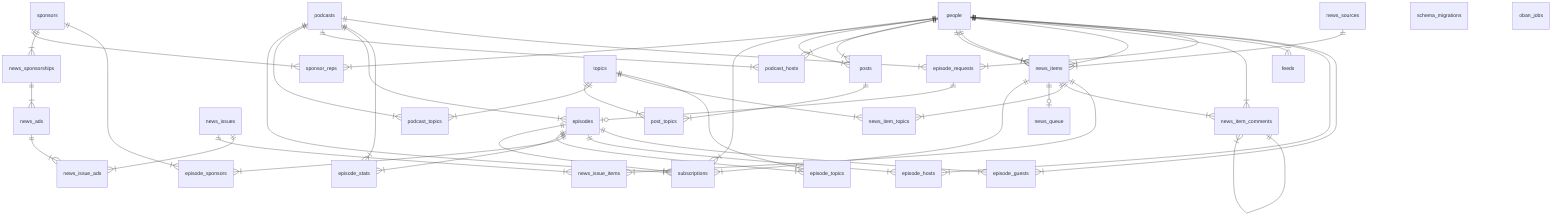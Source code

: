 erDiagram
  episodes
  episode_guests
  episode_hosts
  episode_requests
  episode_sponsors
  episode_stats
  episode_topics
  feeds
  news_ads
  news_issues
  news_issue_ads
  news_issue_items
  news_items
  news_item_comments
  news_item_topics
  news_queue
  news_sources
  news_sponsorships
  people
  podcasts
  podcast_hosts
  podcast_topics
  posts
  post_topics
  sponsors
  sponsor_reps
  subscriptions
  topics
  schema_migrations
  oban_jobs
  episode_requests ||--o| episodes : ""
  episodes ||--|{ episode_guests : ""
  episodes ||--|{ episode_hosts : ""
  episodes ||--|{ episode_sponsors : ""
  episodes ||--|{ episode_stats : ""
  episodes ||--|{ episode_topics : ""
  episodes ||--|{ subscriptions : ""
  news_ads ||--|{ news_issue_ads : ""
  news_issues ||--|{ news_issue_ads : ""
  news_issues ||--|{ news_issue_items : ""
  news_item_comments ||--|{ news_item_comments : ""
  news_items ||--|{ news_issue_items : ""
  news_items ||--|{ news_item_comments : ""
  news_items ||--|{ news_item_topics : ""
  news_items ||--o| news_queue : ""
  news_items ||--|{ subscriptions : ""
  news_sources ||--|{ news_items : ""
  news_sponsorships ||--|{ news_ads : ""
  people ||--|{ episode_guests : ""
  people ||--|{ episode_hosts : ""
  people ||--|{ episode_requests : ""
  people ||--|{ feeds : ""
  people ||--|{ news_item_comments : ""
  people ||--|{ news_items : ""
  people ||--|{ news_items : ""
  people ||--|{ news_items : ""
  people ||--|{ podcast_hosts : ""
  people ||--|{ posts : ""
  people ||--|{ posts : ""
  people ||--|{ sponsor_reps : ""
  people ||--|{ subscriptions : ""
  podcasts ||--|{ episode_requests : ""
  podcasts ||--|{ episode_stats : ""
  podcasts ||--|{ episodes : ""
  podcasts ||--|{ podcast_hosts : ""
  podcasts ||--|{ podcast_topics : ""
  podcasts ||--|{ subscriptions : ""
  posts ||--|{ post_topics : ""
  sponsors ||--|{ episode_sponsors : ""
  sponsors ||--|{ news_sponsorships : ""
  sponsors ||--|{ sponsor_reps : ""
  topics ||--|{ episode_topics : ""
  topics ||--|{ news_item_topics : ""
  topics ||--|{ podcast_topics : ""
  topics ||--|{ post_topics : ""